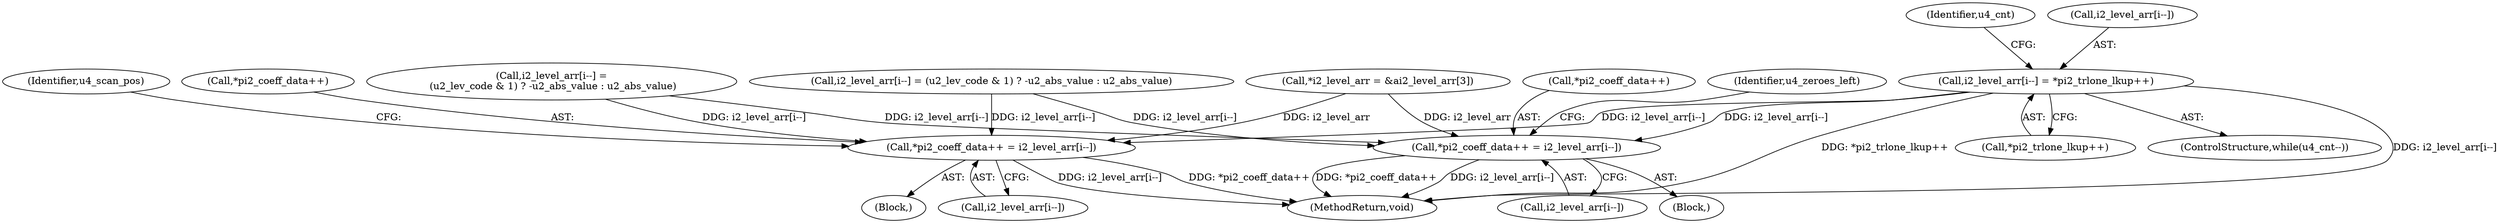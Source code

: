 digraph "0_Android_c57fc3703ae2e0d41b1f6580c50015937f2d23c1_1@array" {
"1000256" [label="(Call,i2_level_arr[i--] = *pi2_trlone_lkup++)"];
"1000524" [label="(Call,*pi2_coeff_data++ = i2_level_arr[i--])"];
"1000550" [label="(Call,*pi2_coeff_data++ = i2_level_arr[i--])"];
"1000525" [label="(Call,*pi2_coeff_data++)"];
"1000493" [label="(Block,)"];
"1000255" [label="(Identifier,u4_cnt)"];
"1000544" [label="(Block,)"];
"1000559" [label="(Identifier,u4_scan_pos)"];
"1000349" [label="(Call,i2_level_arr[i--] = (u2_lev_code & 1) ? -u2_abs_value : u2_abs_value)"];
"1000253" [label="(ControlStructure,while(u4_cnt--))"];
"1000593" [label="(MethodReturn,void)"];
"1000257" [label="(Call,i2_level_arr[i--])"];
"1000261" [label="(Call,*pi2_trlone_lkup++)"];
"1000528" [label="(Call,i2_level_arr[i--])"];
"1000256" [label="(Call,i2_level_arr[i--] = *pi2_trlone_lkup++)"];
"1000524" [label="(Call,*pi2_coeff_data++ = i2_level_arr[i--])"];
"1000554" [label="(Call,i2_level_arr[i--])"];
"1000186" [label="(Call,*i2_level_arr = &ai2_level_arr[3])"];
"1000423" [label="(Call,i2_level_arr[i--] =\n (u2_lev_code & 1) ? -u2_abs_value : u2_abs_value)"];
"1000550" [label="(Call,*pi2_coeff_data++ = i2_level_arr[i--])"];
"1000551" [label="(Call,*pi2_coeff_data++)"];
"1000533" [label="(Identifier,u4_zeroes_left)"];
"1000256" -> "1000253"  [label="AST: "];
"1000256" -> "1000261"  [label="CFG: "];
"1000257" -> "1000256"  [label="AST: "];
"1000261" -> "1000256"  [label="AST: "];
"1000255" -> "1000256"  [label="CFG: "];
"1000256" -> "1000593"  [label="DDG: i2_level_arr[i--]"];
"1000256" -> "1000593"  [label="DDG: *pi2_trlone_lkup++"];
"1000256" -> "1000524"  [label="DDG: i2_level_arr[i--]"];
"1000256" -> "1000550"  [label="DDG: i2_level_arr[i--]"];
"1000524" -> "1000493"  [label="AST: "];
"1000524" -> "1000528"  [label="CFG: "];
"1000525" -> "1000524"  [label="AST: "];
"1000528" -> "1000524"  [label="AST: "];
"1000533" -> "1000524"  [label="CFG: "];
"1000524" -> "1000593"  [label="DDG: *pi2_coeff_data++"];
"1000524" -> "1000593"  [label="DDG: i2_level_arr[i--]"];
"1000186" -> "1000524"  [label="DDG: i2_level_arr"];
"1000423" -> "1000524"  [label="DDG: i2_level_arr[i--]"];
"1000349" -> "1000524"  [label="DDG: i2_level_arr[i--]"];
"1000550" -> "1000544"  [label="AST: "];
"1000550" -> "1000554"  [label="CFG: "];
"1000551" -> "1000550"  [label="AST: "];
"1000554" -> "1000550"  [label="AST: "];
"1000559" -> "1000550"  [label="CFG: "];
"1000550" -> "1000593"  [label="DDG: i2_level_arr[i--]"];
"1000550" -> "1000593"  [label="DDG: *pi2_coeff_data++"];
"1000186" -> "1000550"  [label="DDG: i2_level_arr"];
"1000423" -> "1000550"  [label="DDG: i2_level_arr[i--]"];
"1000349" -> "1000550"  [label="DDG: i2_level_arr[i--]"];
}
